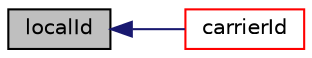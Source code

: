 digraph "localId"
{
  bgcolor="transparent";
  edge [fontname="Helvetica",fontsize="10",labelfontname="Helvetica",labelfontsize="10"];
  node [fontname="Helvetica",fontsize="10",shape=record];
  rankdir="LR";
  Node1 [label="localId",height=0.2,width=0.4,color="black", fillcolor="grey75", style="filled", fontcolor="black"];
  Node1 -> Node2 [dir="back",color="midnightblue",fontsize="10",style="solid",fontname="Helvetica"];
  Node2 [label="carrierId",height=0.2,width=0.4,color="red",URL="$a00328.html#a61c69f63da431660b335d272788e96ab",tooltip="Return global id of component cmptName in carrier thermo. "];
}
